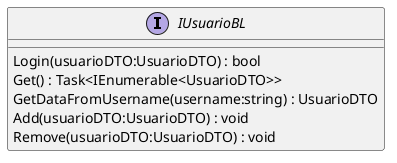 @startuml
interface IUsuarioBL {
    Login(usuarioDTO:UsuarioDTO) : bool
    Get() : Task<IEnumerable<UsuarioDTO>>
    GetDataFromUsername(username:string) : UsuarioDTO
    Add(usuarioDTO:UsuarioDTO) : void
    Remove(usuarioDTO:UsuarioDTO) : void
}
@enduml
